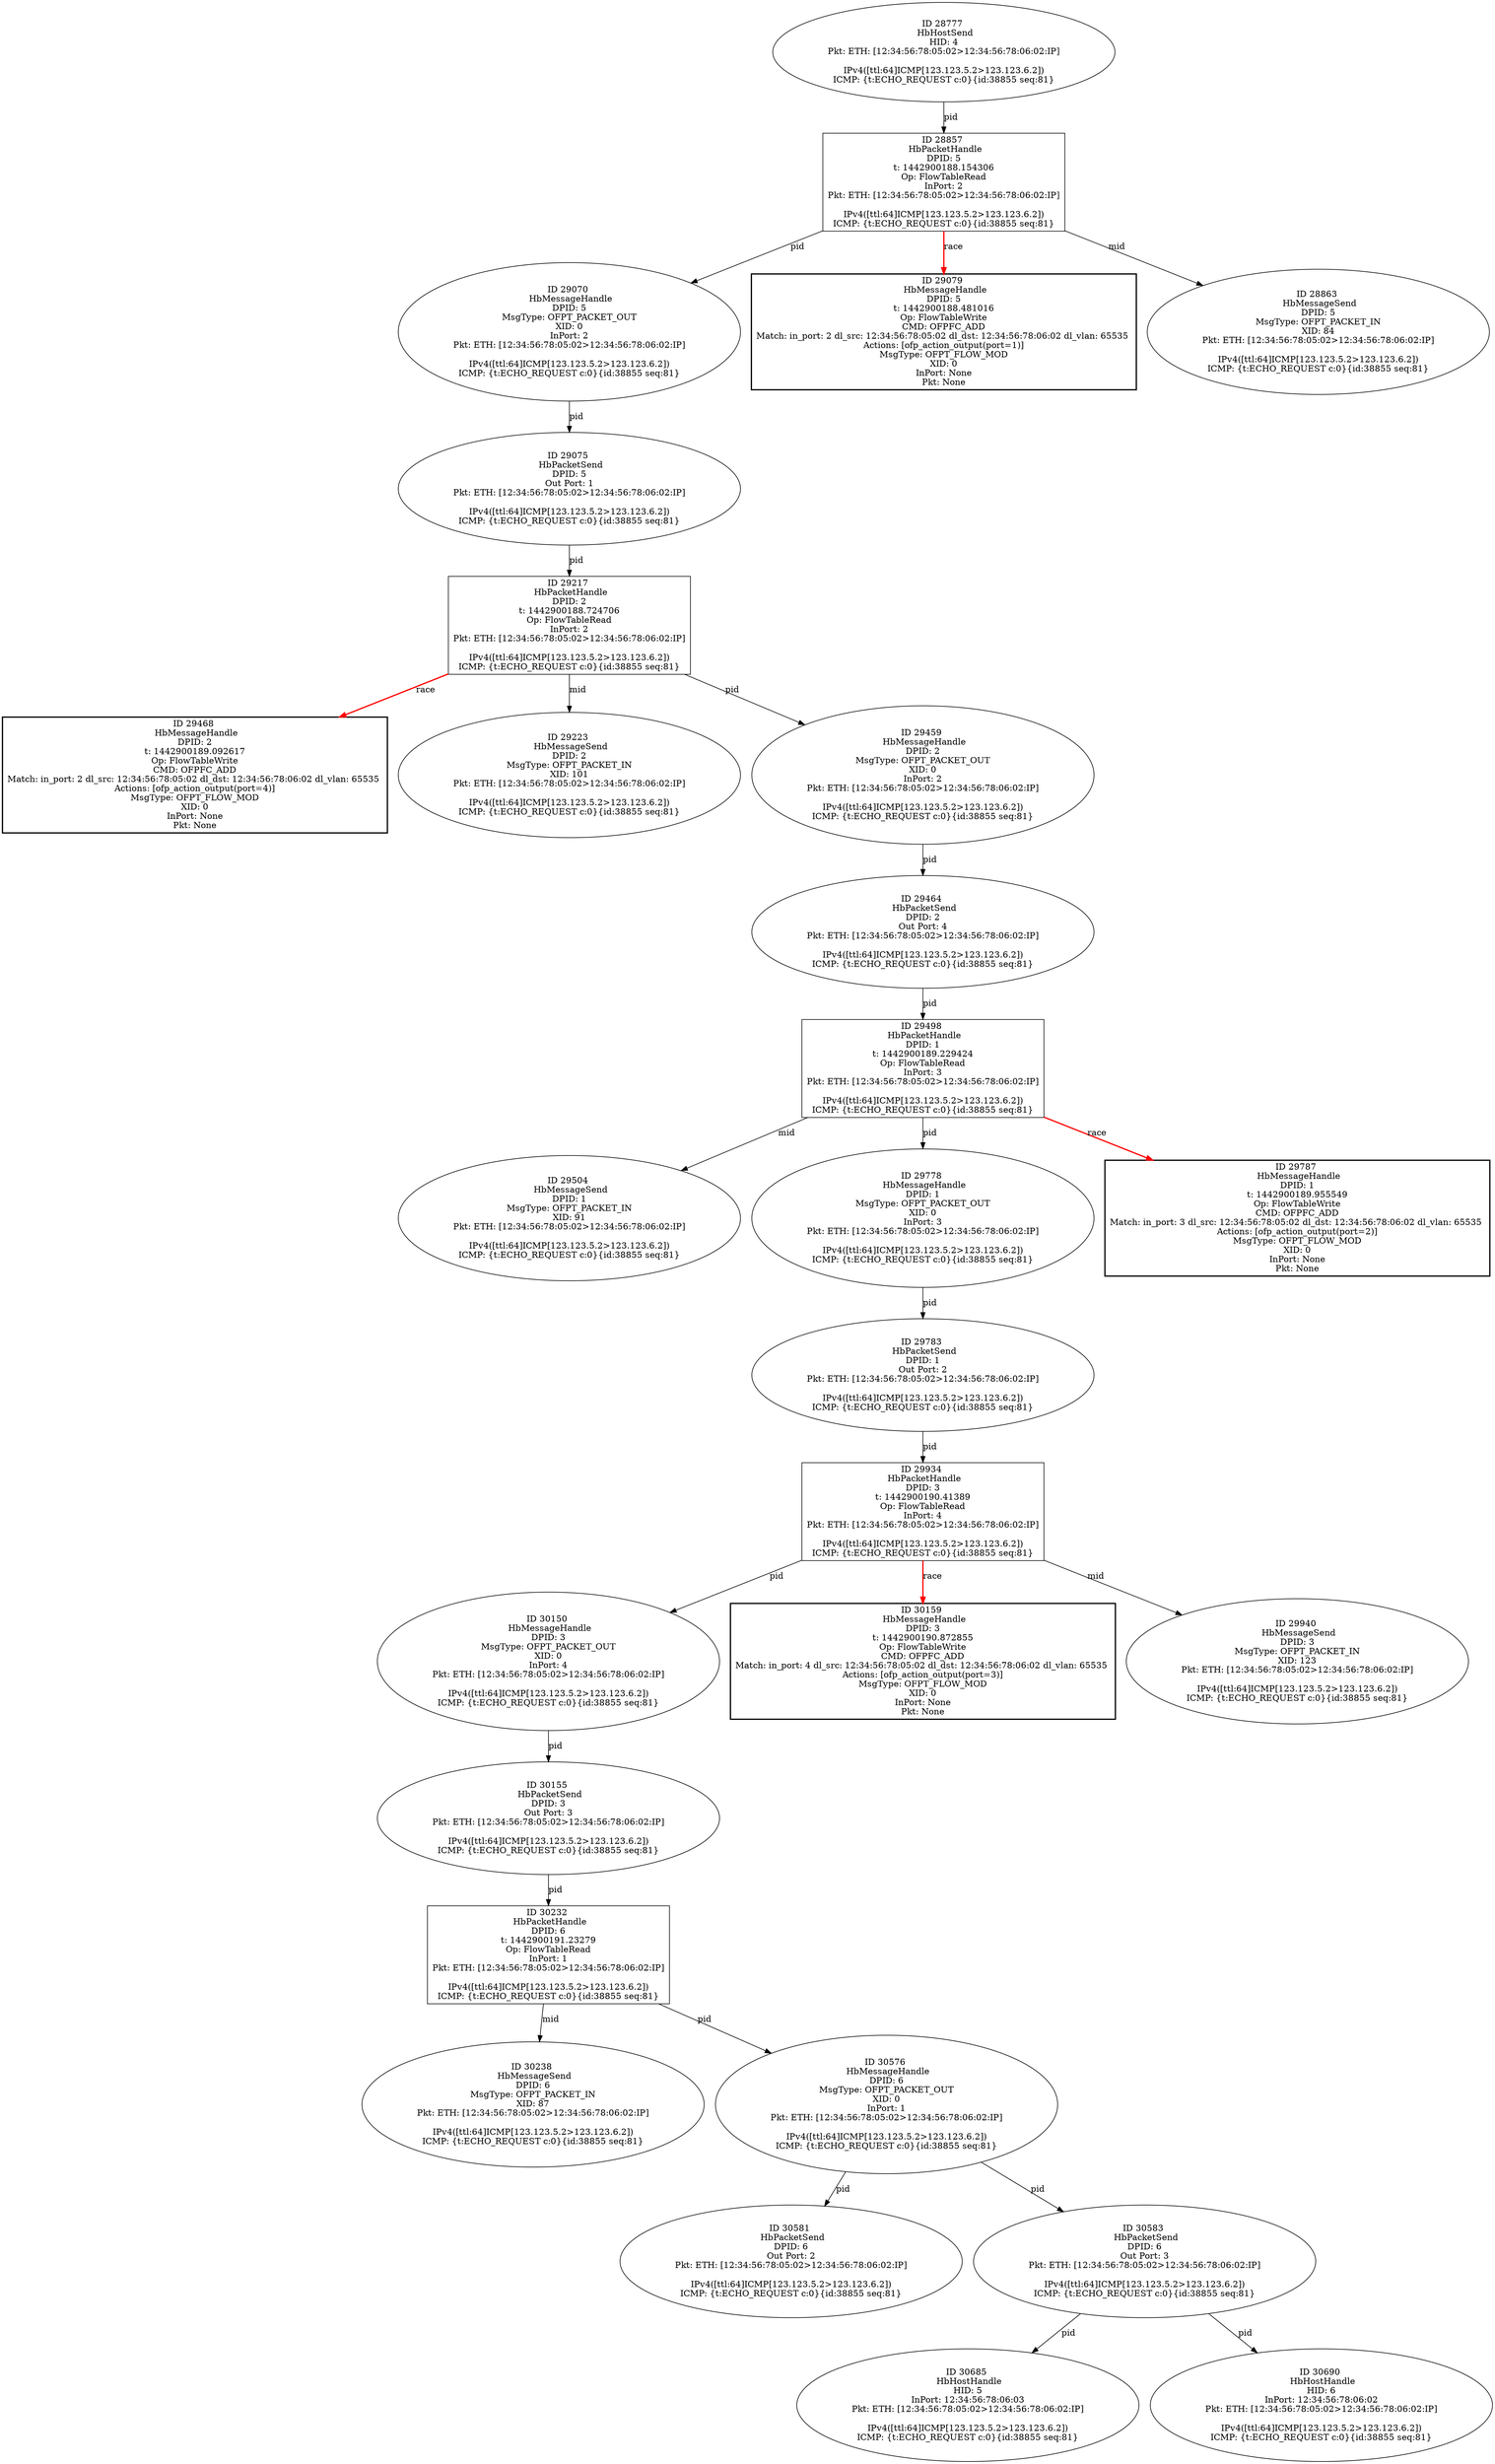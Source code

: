 strict digraph G {
29070 [shape=oval, event=<hb_events.HbMessageHandle object at 0x10deae190>, label="ID 29070 
 HbMessageHandle
DPID: 5
MsgType: OFPT_PACKET_OUT
XID: 0
InPort: 2
Pkt: ETH: [12:34:56:78:05:02>12:34:56:78:06:02:IP]

IPv4([ttl:64]ICMP[123.123.5.2>123.123.6.2])
ICMP: {t:ECHO_REQUEST c:0}{id:38855 seq:81}"];
29464 [shape=oval, event=<hb_events.HbPacketSend object at 0x10e024110>, label="ID 29464 
 HbPacketSend
DPID: 2
Out Port: 4
Pkt: ETH: [12:34:56:78:05:02>12:34:56:78:06:02:IP]

IPv4([ttl:64]ICMP[123.123.5.2>123.123.6.2])
ICMP: {t:ECHO_REQUEST c:0}{id:38855 seq:81}"];
29075 [shape=oval, event=<hb_events.HbPacketSend object at 0x10deae610>, label="ID 29075 
 HbPacketSend
DPID: 5
Out Port: 1
Pkt: ETH: [12:34:56:78:05:02>12:34:56:78:06:02:IP]

IPv4([ttl:64]ICMP[123.123.5.2>123.123.6.2])
ICMP: {t:ECHO_REQUEST c:0}{id:38855 seq:81}"];
29079 [shape=box, style=bold, event=<hb_events.HbMessageHandle object at 0x10deaea50>, label="ID 29079 
 HbMessageHandle
DPID: 5
t: 1442900188.481016
Op: FlowTableWrite
CMD: OFPFC_ADD
Match: in_port: 2 dl_src: 12:34:56:78:05:02 dl_dst: 12:34:56:78:06:02 dl_vlan: 65535 
Actions: [ofp_action_output(port=1)]
MsgType: OFPT_FLOW_MOD
XID: 0
InPort: None
Pkt: None"];
30232 [shape=box, event=<hb_events.HbPacketHandle object at 0x10e3a2250>, label="ID 30232 
 HbPacketHandle
DPID: 6
t: 1442900191.23279
Op: FlowTableRead
InPort: 1
Pkt: ETH: [12:34:56:78:05:02>12:34:56:78:06:02:IP]

IPv4([ttl:64]ICMP[123.123.5.2>123.123.6.2])
ICMP: {t:ECHO_REQUEST c:0}{id:38855 seq:81}"];
29468 [shape=box, style=bold, event=<hb_events.HbMessageHandle object at 0x10e01ed90>, label="ID 29468 
 HbMessageHandle
DPID: 2
t: 1442900189.092617
Op: FlowTableWrite
CMD: OFPFC_ADD
Match: in_port: 2 dl_src: 12:34:56:78:05:02 dl_dst: 12:34:56:78:06:02 dl_vlan: 65535 
Actions: [ofp_action_output(port=4)]
MsgType: OFPT_FLOW_MOD
XID: 0
InPort: None
Pkt: None"];
30238 [shape=oval, event=<hb_events.HbMessageSend object at 0x10e3a6810>, label="ID 30238 
 HbMessageSend
DPID: 6
MsgType: OFPT_PACKET_IN
XID: 87
Pkt: ETH: [12:34:56:78:05:02>12:34:56:78:06:02:IP]

IPv4([ttl:64]ICMP[123.123.5.2>123.123.6.2])
ICMP: {t:ECHO_REQUEST c:0}{id:38855 seq:81}"];
29217 [shape=box, event=<hb_events.HbPacketHandle object at 0x10df37c90>, label="ID 29217 
 HbPacketHandle
DPID: 2
t: 1442900188.724706
Op: FlowTableRead
InPort: 2
Pkt: ETH: [12:34:56:78:05:02>12:34:56:78:06:02:IP]

IPv4([ttl:64]ICMP[123.123.5.2>123.123.6.2])
ICMP: {t:ECHO_REQUEST c:0}{id:38855 seq:81}"];
29223 [shape=oval, event=<hb_events.HbMessageSend object at 0x10df3ca50>, label="ID 29223 
 HbMessageSend
DPID: 2
MsgType: OFPT_PACKET_IN
XID: 101
Pkt: ETH: [12:34:56:78:05:02>12:34:56:78:06:02:IP]

IPv4([ttl:64]ICMP[123.123.5.2>123.123.6.2])
ICMP: {t:ECHO_REQUEST c:0}{id:38855 seq:81}"];
28857 [shape=box, event=<hb_events.HbPacketHandle object at 0x10dde0cd0>, label="ID 28857 
 HbPacketHandle
DPID: 5
t: 1442900188.154306
Op: FlowTableRead
InPort: 2
Pkt: ETH: [12:34:56:78:05:02>12:34:56:78:06:02:IP]

IPv4([ttl:64]ICMP[123.123.5.2>123.123.6.2])
ICMP: {t:ECHO_REQUEST c:0}{id:38855 seq:81}"];
29498 [shape=box, event=<hb_events.HbPacketHandle object at 0x10e02bd10>, label="ID 29498 
 HbPacketHandle
DPID: 1
t: 1442900189.229424
Op: FlowTableRead
InPort: 3
Pkt: ETH: [12:34:56:78:05:02>12:34:56:78:06:02:IP]

IPv4([ttl:64]ICMP[123.123.5.2>123.123.6.2])
ICMP: {t:ECHO_REQUEST c:0}{id:38855 seq:81}"];
28863 [shape=oval, event=<hb_events.HbMessageSend object at 0x10dde7490>, label="ID 28863 
 HbMessageSend
DPID: 5
MsgType: OFPT_PACKET_IN
XID: 84
Pkt: ETH: [12:34:56:78:05:02>12:34:56:78:06:02:IP]

IPv4([ttl:64]ICMP[123.123.5.2>123.123.6.2])
ICMP: {t:ECHO_REQUEST c:0}{id:38855 seq:81}"];
29504 [shape=oval, event=<hb_events.HbMessageSend object at 0x10e037ad0>, label="ID 29504 
 HbMessageSend
DPID: 1
MsgType: OFPT_PACKET_IN
XID: 91
Pkt: ETH: [12:34:56:78:05:02>12:34:56:78:06:02:IP]

IPv4([ttl:64]ICMP[123.123.5.2>123.123.6.2])
ICMP: {t:ECHO_REQUEST c:0}{id:38855 seq:81}"];
30150 [shape=oval, event=<hb_events.HbMessageHandle object at 0x10e33a8d0>, label="ID 30150 
 HbMessageHandle
DPID: 3
MsgType: OFPT_PACKET_OUT
XID: 0
InPort: 4
Pkt: ETH: [12:34:56:78:05:02>12:34:56:78:06:02:IP]

IPv4([ttl:64]ICMP[123.123.5.2>123.123.6.2])
ICMP: {t:ECHO_REQUEST c:0}{id:38855 seq:81}"];
30155 [shape=oval, event=<hb_events.HbPacketSend object at 0x10e355310>, label="ID 30155 
 HbPacketSend
DPID: 3
Out Port: 3
Pkt: ETH: [12:34:56:78:05:02>12:34:56:78:06:02:IP]

IPv4([ttl:64]ICMP[123.123.5.2>123.123.6.2])
ICMP: {t:ECHO_REQUEST c:0}{id:38855 seq:81}"];
30159 [shape=box, style=bold, event=<hb_events.HbMessageHandle object at 0x10e348850>, label="ID 30159 
 HbMessageHandle
DPID: 3
t: 1442900190.872855
Op: FlowTableWrite
CMD: OFPFC_ADD
Match: in_port: 4 dl_src: 12:34:56:78:05:02 dl_dst: 12:34:56:78:06:02 dl_vlan: 65535 
Actions: [ofp_action_output(port=3)]
MsgType: OFPT_FLOW_MOD
XID: 0
InPort: None
Pkt: None"];
29778 [shape=oval, event=<hb_events.HbMessageHandle object at 0x10e169e10>, label="ID 29778 
 HbMessageHandle
DPID: 1
MsgType: OFPT_PACKET_OUT
XID: 0
InPort: 3
Pkt: ETH: [12:34:56:78:05:02>12:34:56:78:06:02:IP]

IPv4([ttl:64]ICMP[123.123.5.2>123.123.6.2])
ICMP: {t:ECHO_REQUEST c:0}{id:38855 seq:81}"];
29783 [shape=oval, event=<hb_events.HbPacketSend object at 0x10e16f410>, label="ID 29783 
 HbPacketSend
DPID: 1
Out Port: 2
Pkt: ETH: [12:34:56:78:05:02>12:34:56:78:06:02:IP]

IPv4([ttl:64]ICMP[123.123.5.2>123.123.6.2])
ICMP: {t:ECHO_REQUEST c:0}{id:38855 seq:81}"];
29787 [shape=box, style=bold, event=<hb_events.HbMessageHandle object at 0x10e182e10>, label="ID 29787 
 HbMessageHandle
DPID: 1
t: 1442900189.955549
Op: FlowTableWrite
CMD: OFPFC_ADD
Match: in_port: 3 dl_src: 12:34:56:78:05:02 dl_dst: 12:34:56:78:06:02 dl_vlan: 65535 
Actions: [ofp_action_output(port=2)]
MsgType: OFPT_FLOW_MOD
XID: 0
InPort: None
Pkt: None"];
30685 [shape=oval, event=<hb_events.HbHostHandle object at 0x10e60a550>, label="ID 30685 
 HbHostHandle
HID: 5
InPort: 12:34:56:78:06:03
Pkt: ETH: [12:34:56:78:05:02>12:34:56:78:06:02:IP]

IPv4([ttl:64]ICMP[123.123.5.2>123.123.6.2])
ICMP: {t:ECHO_REQUEST c:0}{id:38855 seq:81}"];
30690 [shape=oval, event=<hb_events.HbHostHandle object at 0x10e60a910>, label="ID 30690 
 HbHostHandle
HID: 6
InPort: 12:34:56:78:06:02
Pkt: ETH: [12:34:56:78:05:02>12:34:56:78:06:02:IP]

IPv4([ttl:64]ICMP[123.123.5.2>123.123.6.2])
ICMP: {t:ECHO_REQUEST c:0}{id:38855 seq:81}"];
28777 [shape=oval, event=<hb_events.HbHostSend object at 0x10dd810d0>, label="ID 28777 
 HbHostSend
HID: 4
Pkt: ETH: [12:34:56:78:05:02>12:34:56:78:06:02:IP]

IPv4([ttl:64]ICMP[123.123.5.2>123.123.6.2])
ICMP: {t:ECHO_REQUEST c:0}{id:38855 seq:81}"];
29934 [shape=box, event=<hb_events.HbPacketHandle object at 0x10e1fc8d0>, label="ID 29934 
 HbPacketHandle
DPID: 3
t: 1442900190.41389
Op: FlowTableRead
InPort: 4
Pkt: ETH: [12:34:56:78:05:02>12:34:56:78:06:02:IP]

IPv4([ttl:64]ICMP[123.123.5.2>123.123.6.2])
ICMP: {t:ECHO_REQUEST c:0}{id:38855 seq:81}"];
30576 [shape=oval, event=<hb_events.HbMessageHandle object at 0x10e5c2450>, label="ID 30576 
 HbMessageHandle
DPID: 6
MsgType: OFPT_PACKET_OUT
XID: 0
InPort: 1
Pkt: ETH: [12:34:56:78:05:02>12:34:56:78:06:02:IP]

IPv4([ttl:64]ICMP[123.123.5.2>123.123.6.2])
ICMP: {t:ECHO_REQUEST c:0}{id:38855 seq:81}"];
29459 [shape=oval, event=<hb_events.HbMessageHandle object at 0x10dff9350>, label="ID 29459 
 HbMessageHandle
DPID: 2
MsgType: OFPT_PACKET_OUT
XID: 0
InPort: 2
Pkt: ETH: [12:34:56:78:05:02>12:34:56:78:06:02:IP]

IPv4([ttl:64]ICMP[123.123.5.2>123.123.6.2])
ICMP: {t:ECHO_REQUEST c:0}{id:38855 seq:81}"];
29940 [shape=oval, event=<hb_events.HbMessageSend object at 0x10e20b9d0>, label="ID 29940 
 HbMessageSend
DPID: 3
MsgType: OFPT_PACKET_IN
XID: 123
Pkt: ETH: [12:34:56:78:05:02>12:34:56:78:06:02:IP]

IPv4([ttl:64]ICMP[123.123.5.2>123.123.6.2])
ICMP: {t:ECHO_REQUEST c:0}{id:38855 seq:81}"];
30581 [shape=oval, event=<hb_events.HbPacketSend object at 0x10e5b5390>, label="ID 30581 
 HbPacketSend
DPID: 6
Out Port: 2
Pkt: ETH: [12:34:56:78:05:02>12:34:56:78:06:02:IP]

IPv4([ttl:64]ICMP[123.123.5.2>123.123.6.2])
ICMP: {t:ECHO_REQUEST c:0}{id:38855 seq:81}"];
30583 [shape=oval, event=<hb_events.HbPacketSend object at 0x10e5b54d0>, label="ID 30583 
 HbPacketSend
DPID: 6
Out Port: 3
Pkt: ETH: [12:34:56:78:05:02>12:34:56:78:06:02:IP]

IPv4([ttl:64]ICMP[123.123.5.2>123.123.6.2])
ICMP: {t:ECHO_REQUEST c:0}{id:38855 seq:81}"];
29070 -> 29075  [rel=pid, label=pid];
29464 -> 29498  [rel=pid, label=pid];
29459 -> 29464  [rel=pid, label=pid];
30232 -> 30576  [rel=pid, label=pid];
30232 -> 30238  [rel=mid, label=mid];
29217 -> 29459  [rel=pid, label=pid];
29217 -> 29468  [harmful=True, color=red, style=bold, rel=race, label=race];
29217 -> 29223  [rel=mid, label=mid];
28857 -> 29079  [harmful=True, color=red, style=bold, rel=race, label=race];
28857 -> 29070  [rel=pid, label=pid];
28857 -> 28863  [rel=mid, label=mid];
29498 -> 29504  [rel=mid, label=mid];
29498 -> 29778  [rel=pid, label=pid];
29498 -> 29787  [harmful=True, color=red, style=bold, rel=race, label=race];
30150 -> 30155  [rel=pid, label=pid];
30155 -> 30232  [rel=pid, label=pid];
29778 -> 29783  [rel=pid, label=pid];
29783 -> 29934  [rel=pid, label=pid];
28777 -> 28857  [rel=pid, label=pid];
29934 -> 29940  [rel=mid, label=mid];
29934 -> 30150  [rel=pid, label=pid];
29934 -> 30159  [harmful=True, color=red, style=bold, rel=race, label=race];
30576 -> 30581  [rel=pid, label=pid];
30576 -> 30583  [rel=pid, label=pid];
29075 -> 29217  [rel=pid, label=pid];
30583 -> 30690  [rel=pid, label=pid];
30583 -> 30685  [rel=pid, label=pid];
}
